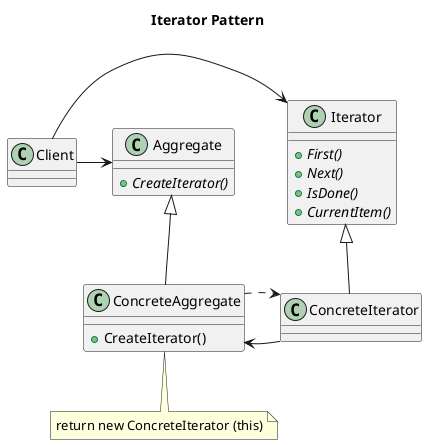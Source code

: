 @startuml
title Iterator Pattern

class Aggregate {
    + {abstract} CreateIterator()
}
class Iterator {
    + {abstract} First()
    + {abstract} Next()
    + {abstract} IsDone()
    + {abstract} CurrentItem()
}

class ConcreteAggregate {
    + CreateIterator()
}
note bottom of ConcreteAggregate
    return new ConcreteIterator (this)
end note

' relations
ConcreteIterator -up-|> Iterator
ConcreteAggregate -up-|> Aggregate
ConcreteIterator --le> ConcreteAggregate
ConcreteAggregate ..> ConcreteIterator

Client -> Iterator
Client -> Aggregate

@enduml